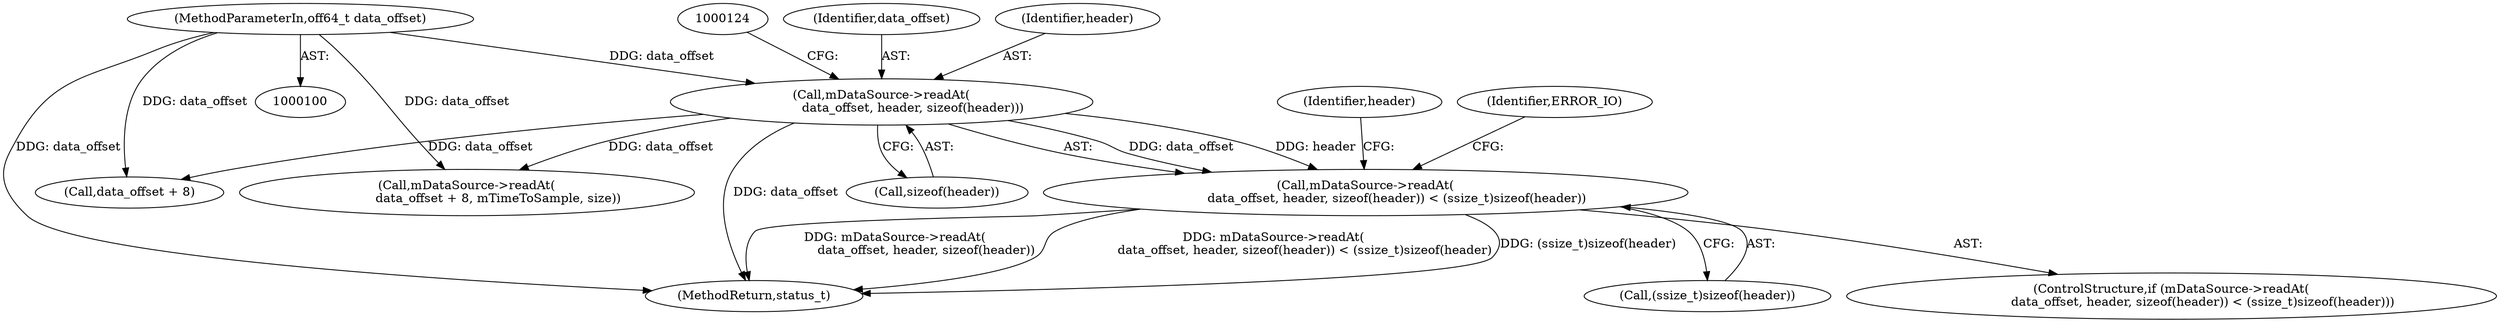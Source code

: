 digraph "0_Android_45737cb776625f17384540523674761e6313e6d4_1@API" {
"1000117" [label="(Call,mDataSource->readAt(\n                data_offset, header, sizeof(header)) < (ssize_t)sizeof(header))"];
"1000118" [label="(Call,mDataSource->readAt(\n                data_offset, header, sizeof(header)))"];
"1000101" [label="(MethodParameterIn,off64_t data_offset)"];
"1000116" [label="(ControlStructure,if (mDataSource->readAt(\n                data_offset, header, sizeof(header)) < (ssize_t)sizeof(header)))"];
"1000118" [label="(Call,mDataSource->readAt(\n                data_offset, header, sizeof(header)))"];
"1000187" [label="(Call,data_offset + 8)"];
"1000133" [label="(Identifier,header)"];
"1000221" [label="(MethodReturn,status_t)"];
"1000119" [label="(Identifier,data_offset)"];
"1000120" [label="(Identifier,header)"];
"1000186" [label="(Call,mDataSource->readAt(\n                data_offset + 8, mTimeToSample, size))"];
"1000117" [label="(Call,mDataSource->readAt(\n                data_offset, header, sizeof(header)) < (ssize_t)sizeof(header))"];
"1000121" [label="(Call,sizeof(header))"];
"1000123" [label="(Call,(ssize_t)sizeof(header))"];
"1000129" [label="(Identifier,ERROR_IO)"];
"1000101" [label="(MethodParameterIn,off64_t data_offset)"];
"1000117" -> "1000116"  [label="AST: "];
"1000117" -> "1000123"  [label="CFG: "];
"1000118" -> "1000117"  [label="AST: "];
"1000123" -> "1000117"  [label="AST: "];
"1000129" -> "1000117"  [label="CFG: "];
"1000133" -> "1000117"  [label="CFG: "];
"1000117" -> "1000221"  [label="DDG: mDataSource->readAt(\n                data_offset, header, sizeof(header))"];
"1000117" -> "1000221"  [label="DDG: mDataSource->readAt(\n                data_offset, header, sizeof(header)) < (ssize_t)sizeof(header)"];
"1000117" -> "1000221"  [label="DDG: (ssize_t)sizeof(header)"];
"1000118" -> "1000117"  [label="DDG: data_offset"];
"1000118" -> "1000117"  [label="DDG: header"];
"1000118" -> "1000121"  [label="CFG: "];
"1000119" -> "1000118"  [label="AST: "];
"1000120" -> "1000118"  [label="AST: "];
"1000121" -> "1000118"  [label="AST: "];
"1000124" -> "1000118"  [label="CFG: "];
"1000118" -> "1000221"  [label="DDG: data_offset"];
"1000101" -> "1000118"  [label="DDG: data_offset"];
"1000118" -> "1000186"  [label="DDG: data_offset"];
"1000118" -> "1000187"  [label="DDG: data_offset"];
"1000101" -> "1000100"  [label="AST: "];
"1000101" -> "1000221"  [label="DDG: data_offset"];
"1000101" -> "1000186"  [label="DDG: data_offset"];
"1000101" -> "1000187"  [label="DDG: data_offset"];
}
